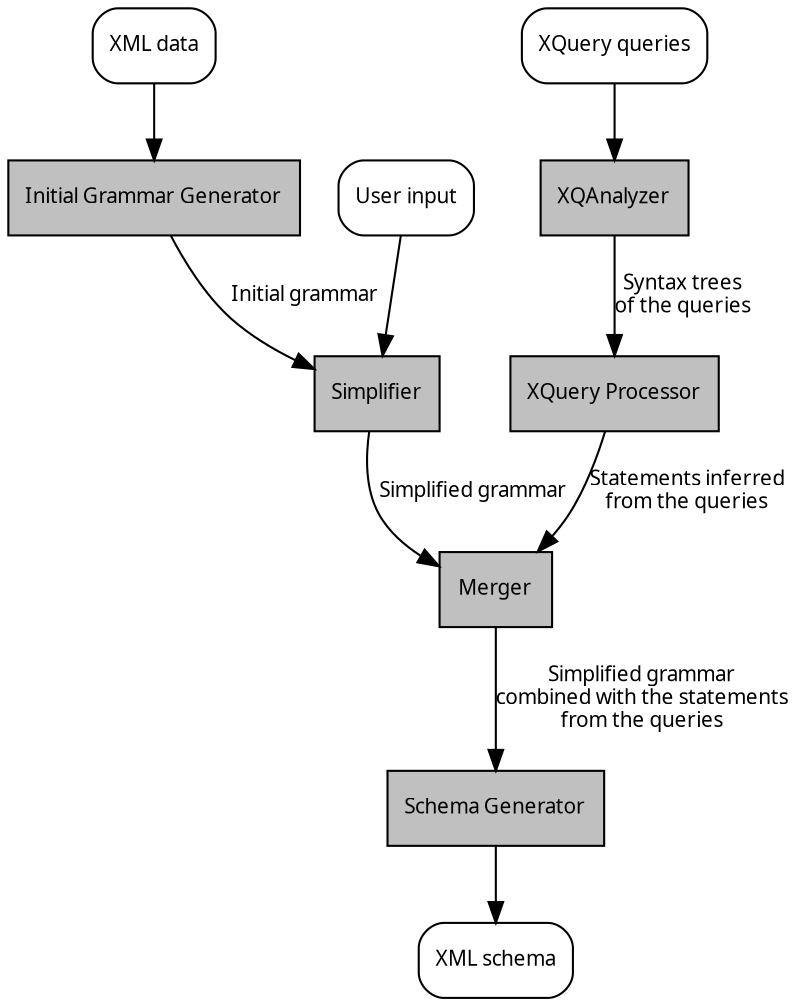 digraph inference_process {
	node [shape = rectangle, fontname = "TeXGyrePagella-Regular", fontsize = 10];
	edge [fontname = "TeXGyrePagella-Regular", fontsize = 10];

	node [style= rounded];
	input_xml [label = "XML data"];
	input_queries [label = "XQuery queries"];
	input_xml -> IGG;
	input_queries -> XQAnalyzer;
	IGG [label = "Initial Grammar Generator" style = "filled" fillcolor = "grey"];
	XQAnalyzer [label = "XQAnalyzer" style = "filled" fillcolor = "grey"];
	IGG -> Simplifier [label = "Initial grammar"];
	user_input [label = "User input"];
	user_input -> Simplifier;
	Simplifier [label = "Simplifier" style = "filled" fillcolor = "grey"];
	XQueryProcessor [label = "XQuery Processor" style = "filled" fillcolor = "grey"];
	XQAnalyzer -> XQueryProcessor [label = <Syntax trees<br/>of the queries>];
	Merger [label = "Merger" style = "filled" fillcolor = "grey"];
	Simplifier -> Merger [label = "Simplified grammar"];
	XQueryProcessor -> Merger [label = <Statements inferred<br/>from the queries>];
	Merger -> Exporter [label = <Simplified grammar<br/>combined with the statements<br/>from the queries>];
	Exporter [label = "Schema Generator" style = "filled" fillcolor = "grey"];
	output_xml [label = "XML schema"];
	Exporter -> output_xml;
}

